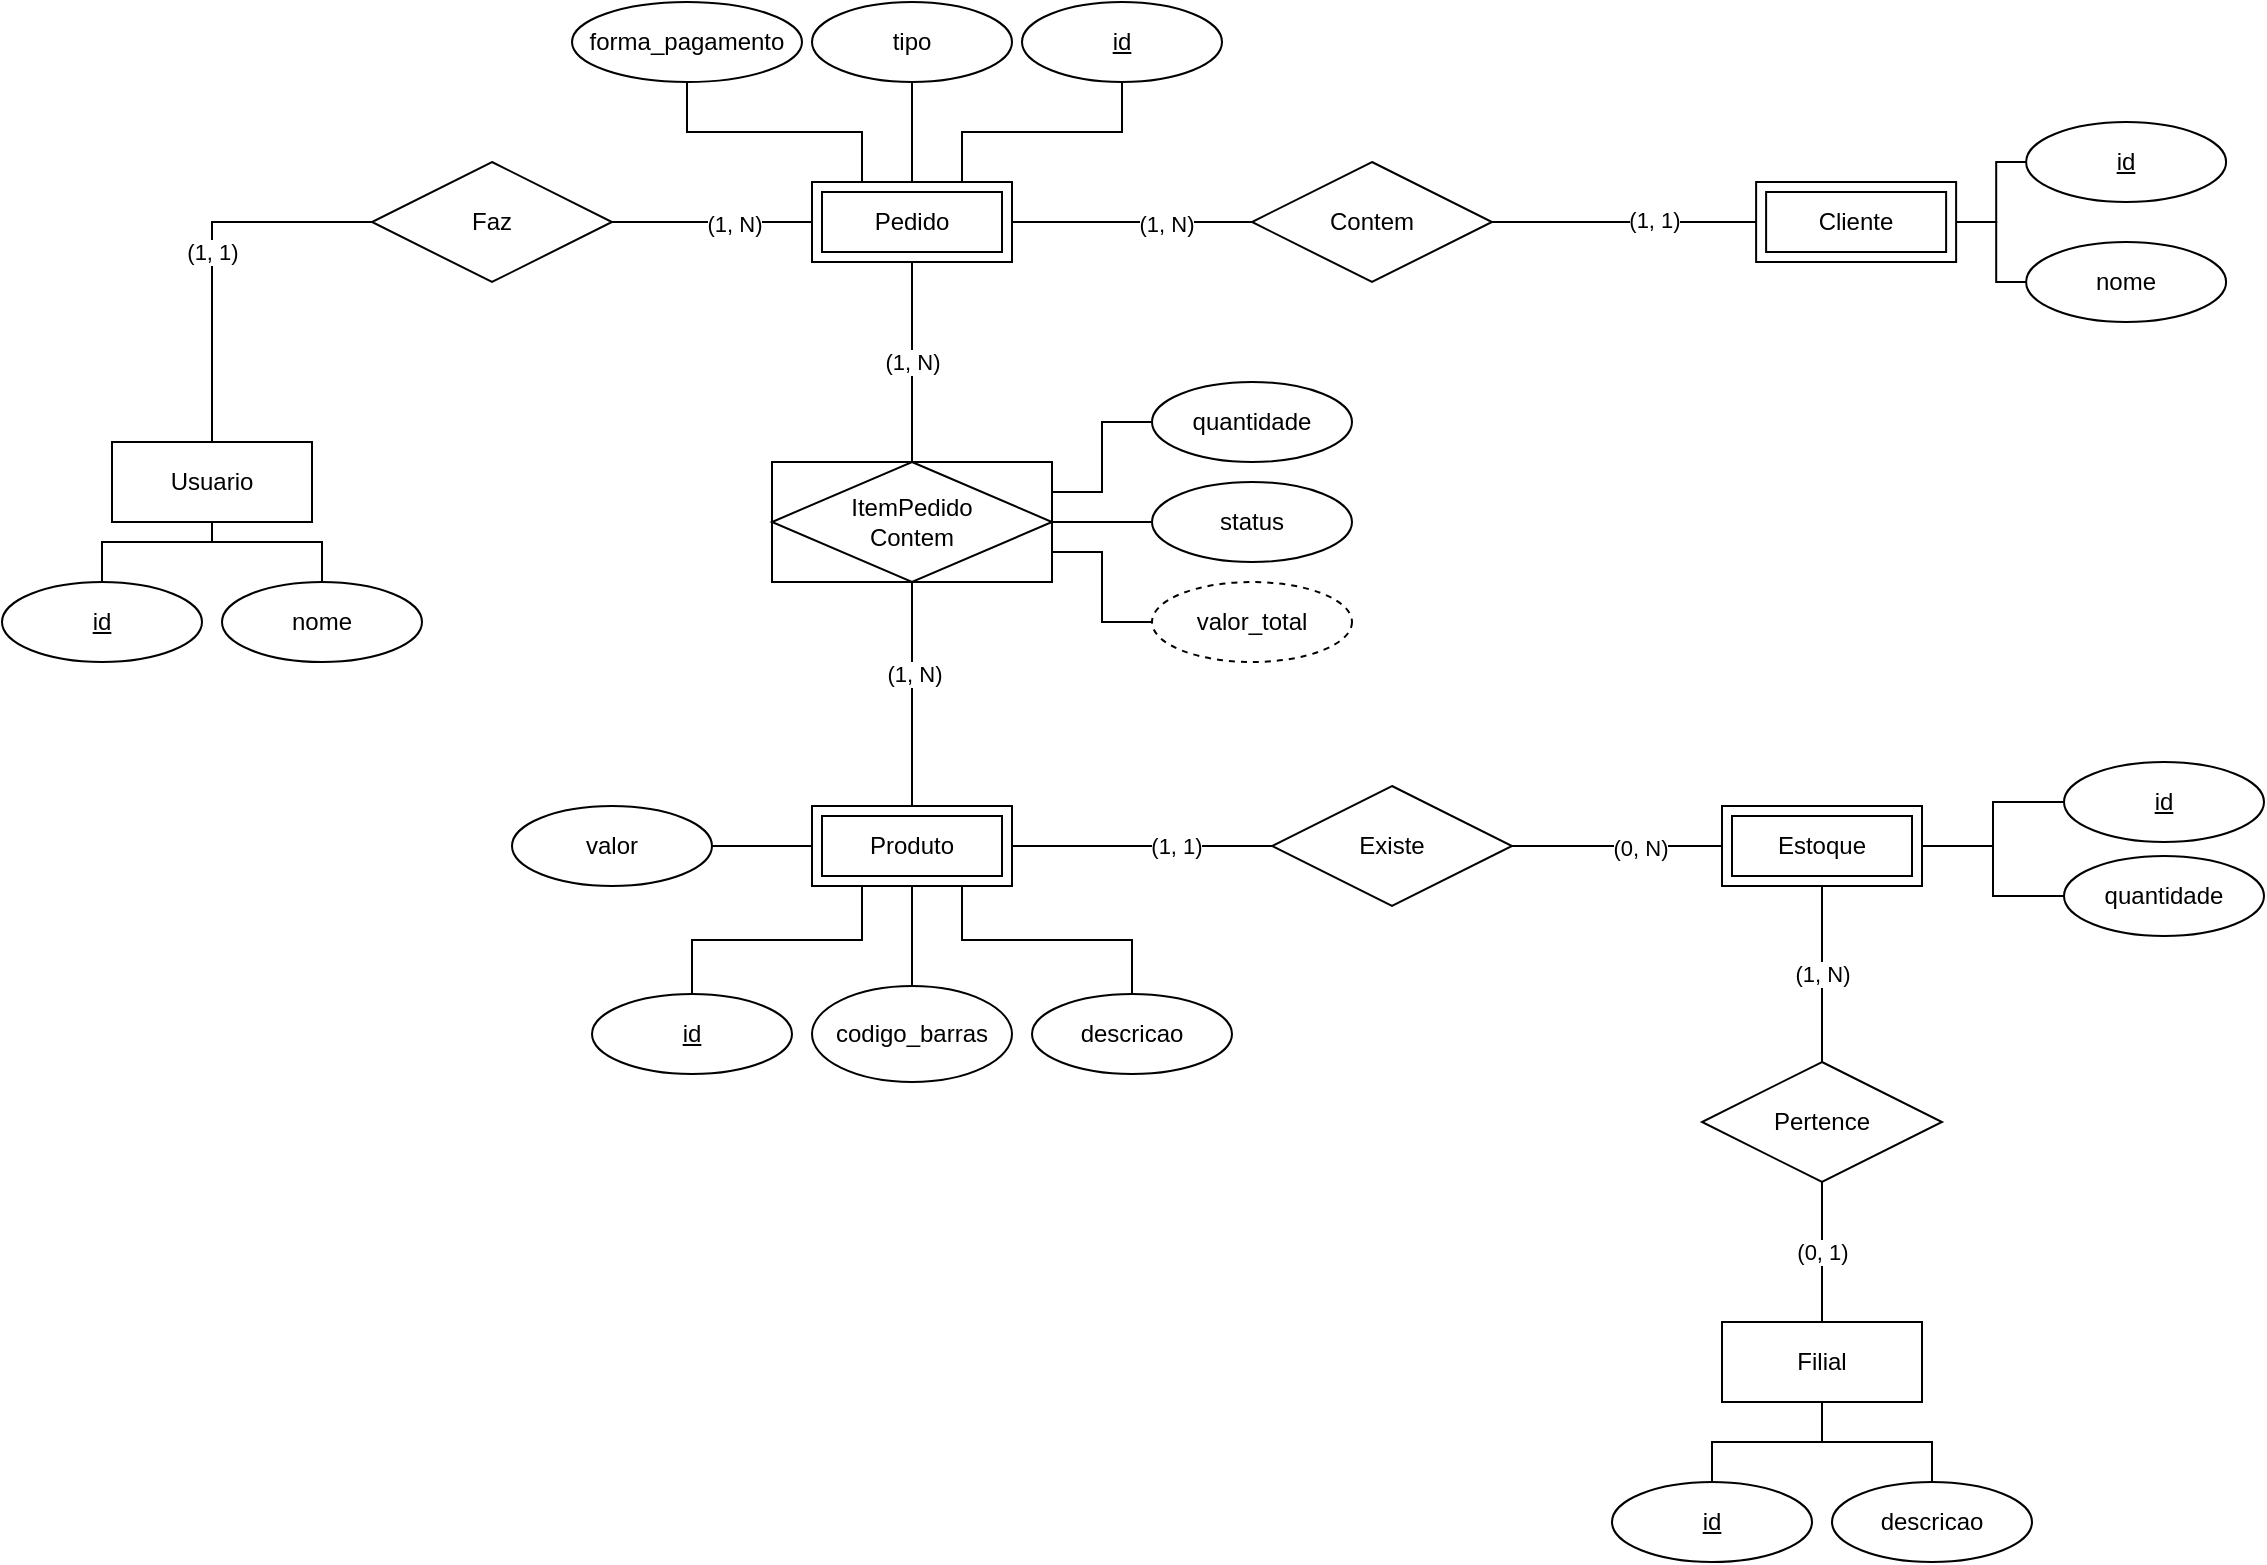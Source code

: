 <mxfile version="13.0.3" type="device"><diagram id="99z4qGQoj8Nk7deUB3dc" name="Page-1"><mxGraphModel dx="2500" dy="992" grid="1" gridSize="10" guides="1" tooltips="1" connect="1" arrows="1" fold="1" page="1" pageScale="1" pageWidth="827" pageHeight="1169" math="0" shadow="0"><root><mxCell id="0"/><mxCell id="1" parent="0"/><mxCell id="zkGzrwwqhkDbFu8Qi26O-16" style="edgeStyle=orthogonalEdgeStyle;rounded=0;orthogonalLoop=1;jettySize=auto;html=1;exitX=1;exitY=0.5;exitDx=0;exitDy=0;entryX=0;entryY=0.5;entryDx=0;entryDy=0;endArrow=none;endFill=0;" edge="1" parent="1" source="zkGzrwwqhkDbFu8Qi26O-6" target="zkGzrwwqhkDbFu8Qi26O-15"><mxGeometry relative="1" as="geometry"/></mxCell><mxCell id="zkGzrwwqhkDbFu8Qi26O-32" value="(1, N)" style="edgeLabel;html=1;align=center;verticalAlign=middle;resizable=0;points=[];" vertex="1" connectable="0" parent="zkGzrwwqhkDbFu8Qi26O-16"><mxGeometry x="0.278" y="-1" relative="1" as="geometry"><mxPoint as="offset"/></mxGeometry></mxCell><mxCell id="zkGzrwwqhkDbFu8Qi26O-29" value="(1, N)" style="edgeStyle=orthogonalEdgeStyle;rounded=0;orthogonalLoop=1;jettySize=auto;html=1;exitX=0.5;exitY=1;exitDx=0;exitDy=0;entryX=0.5;entryY=0;entryDx=0;entryDy=0;endArrow=none;endFill=0;" edge="1" parent="1" source="zkGzrwwqhkDbFu8Qi26O-6" target="zkGzrwwqhkDbFu8Qi26O-36"><mxGeometry relative="1" as="geometry"><mxPoint x="450" y="310" as="targetPoint"/></mxGeometry></mxCell><mxCell id="zkGzrwwqhkDbFu8Qi26O-6" value="Pedido" style="shape=ext;margin=3;double=1;whiteSpace=wrap;html=1;align=center;" vertex="1" parent="1"><mxGeometry x="400" y="190" width="100" height="40" as="geometry"/></mxCell><mxCell id="zkGzrwwqhkDbFu8Qi26O-84" style="edgeStyle=orthogonalEdgeStyle;rounded=0;orthogonalLoop=1;jettySize=auto;html=1;exitX=0.5;exitY=1;exitDx=0;exitDy=0;entryX=0.5;entryY=0;entryDx=0;entryDy=0;endArrow=none;endFill=0;" edge="1" parent="1" source="zkGzrwwqhkDbFu8Qi26O-7" target="zkGzrwwqhkDbFu8Qi26O-49"><mxGeometry relative="1" as="geometry"/></mxCell><mxCell id="zkGzrwwqhkDbFu8Qi26O-85" style="edgeStyle=orthogonalEdgeStyle;rounded=0;orthogonalLoop=1;jettySize=auto;html=1;exitX=0.5;exitY=1;exitDx=0;exitDy=0;entryX=0.5;entryY=0;entryDx=0;entryDy=0;endArrow=none;endFill=0;" edge="1" parent="1" source="zkGzrwwqhkDbFu8Qi26O-7" target="zkGzrwwqhkDbFu8Qi26O-50"><mxGeometry relative="1" as="geometry"/></mxCell><mxCell id="zkGzrwwqhkDbFu8Qi26O-7" value="Filial" style="whiteSpace=wrap;html=1;align=center;" vertex="1" parent="1"><mxGeometry x="855" y="760" width="100" height="40" as="geometry"/></mxCell><mxCell id="zkGzrwwqhkDbFu8Qi26O-13" value="(1, 1)" style="edgeStyle=orthogonalEdgeStyle;rounded=0;orthogonalLoop=1;jettySize=auto;html=1;exitX=0.5;exitY=0;exitDx=0;exitDy=0;entryX=0;entryY=0.5;entryDx=0;entryDy=0;endArrow=none;endFill=0;" edge="1" parent="1" source="zkGzrwwqhkDbFu8Qi26O-8" target="zkGzrwwqhkDbFu8Qi26O-12"><mxGeometry relative="1" as="geometry"/></mxCell><mxCell id="zkGzrwwqhkDbFu8Qi26O-8" value="Usuario" style="whiteSpace=wrap;html=1;align=center;" vertex="1" parent="1"><mxGeometry x="50" y="320" width="100" height="40" as="geometry"/></mxCell><mxCell id="zkGzrwwqhkDbFu8Qi26O-94" style="edgeStyle=orthogonalEdgeStyle;rounded=0;orthogonalLoop=1;jettySize=auto;html=1;exitX=1;exitY=0.5;exitDx=0;exitDy=0;entryX=0;entryY=0.5;entryDx=0;entryDy=0;endArrow=none;endFill=0;" edge="1" parent="1" source="zkGzrwwqhkDbFu8Qi26O-9" target="zkGzrwwqhkDbFu8Qi26O-92"><mxGeometry relative="1" as="geometry"/></mxCell><mxCell id="zkGzrwwqhkDbFu8Qi26O-95" style="edgeStyle=orthogonalEdgeStyle;rounded=0;orthogonalLoop=1;jettySize=auto;html=1;exitX=1;exitY=0.5;exitDx=0;exitDy=0;entryX=0;entryY=0.5;entryDx=0;entryDy=0;endArrow=none;endFill=0;" edge="1" parent="1" source="zkGzrwwqhkDbFu8Qi26O-9" target="zkGzrwwqhkDbFu8Qi26O-93"><mxGeometry relative="1" as="geometry"/></mxCell><mxCell id="zkGzrwwqhkDbFu8Qi26O-9" value="Cliente" style="shape=ext;margin=3;double=1;whiteSpace=wrap;html=1;align=center;" vertex="1" parent="1"><mxGeometry x="872.06" y="190" width="100" height="40" as="geometry"/></mxCell><mxCell id="zkGzrwwqhkDbFu8Qi26O-26" value="(1, N)" style="edgeStyle=orthogonalEdgeStyle;rounded=0;orthogonalLoop=1;jettySize=auto;html=1;exitX=0.5;exitY=1;exitDx=0;exitDy=0;entryX=0.5;entryY=0;entryDx=0;entryDy=0;endArrow=none;endFill=0;" edge="1" parent="1" source="zkGzrwwqhkDbFu8Qi26O-11" target="zkGzrwwqhkDbFu8Qi26O-25"><mxGeometry relative="1" as="geometry"/></mxCell><mxCell id="zkGzrwwqhkDbFu8Qi26O-11" value="Estoque" style="shape=ext;margin=3;double=1;whiteSpace=wrap;html=1;align=center;" vertex="1" parent="1"><mxGeometry x="855" y="502" width="100" height="40" as="geometry"/></mxCell><mxCell id="zkGzrwwqhkDbFu8Qi26O-14" style="edgeStyle=orthogonalEdgeStyle;rounded=0;orthogonalLoop=1;jettySize=auto;html=1;exitX=1;exitY=0.5;exitDx=0;exitDy=0;entryX=0;entryY=0.5;entryDx=0;entryDy=0;endArrow=none;endFill=0;" edge="1" parent="1" source="zkGzrwwqhkDbFu8Qi26O-12" target="zkGzrwwqhkDbFu8Qi26O-6"><mxGeometry relative="1" as="geometry"/></mxCell><mxCell id="zkGzrwwqhkDbFu8Qi26O-31" value="(1, N)" style="edgeLabel;html=1;align=center;verticalAlign=middle;resizable=0;points=[];" vertex="1" connectable="0" parent="zkGzrwwqhkDbFu8Qi26O-14"><mxGeometry x="0.217" y="-1" relative="1" as="geometry"><mxPoint as="offset"/></mxGeometry></mxCell><mxCell id="zkGzrwwqhkDbFu8Qi26O-12" value="Faz" style="shape=rhombus;perimeter=rhombusPerimeter;whiteSpace=wrap;html=1;align=center;" vertex="1" parent="1"><mxGeometry x="180" y="180" width="120" height="60" as="geometry"/></mxCell><mxCell id="zkGzrwwqhkDbFu8Qi26O-17" style="edgeStyle=orthogonalEdgeStyle;rounded=0;orthogonalLoop=1;jettySize=auto;html=1;exitX=1;exitY=0.5;exitDx=0;exitDy=0;entryX=0;entryY=0.5;entryDx=0;entryDy=0;endArrow=none;endFill=0;" edge="1" parent="1" source="zkGzrwwqhkDbFu8Qi26O-15" target="zkGzrwwqhkDbFu8Qi26O-9"><mxGeometry relative="1" as="geometry"/></mxCell><mxCell id="zkGzrwwqhkDbFu8Qi26O-33" value="(1, 1)" style="edgeLabel;html=1;align=center;verticalAlign=middle;resizable=0;points=[];" vertex="1" connectable="0" parent="zkGzrwwqhkDbFu8Qi26O-17"><mxGeometry x="0.217" y="1" relative="1" as="geometry"><mxPoint as="offset"/></mxGeometry></mxCell><mxCell id="zkGzrwwqhkDbFu8Qi26O-15" value="Contem" style="shape=rhombus;perimeter=rhombusPerimeter;whiteSpace=wrap;html=1;align=center;" vertex="1" parent="1"><mxGeometry x="620" y="180" width="120" height="60" as="geometry"/></mxCell><mxCell id="zkGzrwwqhkDbFu8Qi26O-23" style="edgeStyle=orthogonalEdgeStyle;rounded=0;orthogonalLoop=1;jettySize=auto;html=1;exitX=1;exitY=0.5;exitDx=0;exitDy=0;entryX=0;entryY=0.5;entryDx=0;entryDy=0;endArrow=none;endFill=0;" edge="1" parent="1" source="zkGzrwwqhkDbFu8Qi26O-20" target="zkGzrwwqhkDbFu8Qi26O-22"><mxGeometry relative="1" as="geometry"/></mxCell><mxCell id="zkGzrwwqhkDbFu8Qi26O-34" value="(1, 1)" style="edgeLabel;html=1;align=center;verticalAlign=middle;resizable=0;points=[];" vertex="1" connectable="0" parent="zkGzrwwqhkDbFu8Qi26O-23"><mxGeometry x="0.258" relative="1" as="geometry"><mxPoint as="offset"/></mxGeometry></mxCell><mxCell id="zkGzrwwqhkDbFu8Qi26O-42" style="edgeStyle=orthogonalEdgeStyle;rounded=0;orthogonalLoop=1;jettySize=auto;html=1;exitX=0.25;exitY=1;exitDx=0;exitDy=0;entryX=0.5;entryY=0;entryDx=0;entryDy=0;endArrow=none;endFill=0;" edge="1" parent="1" source="zkGzrwwqhkDbFu8Qi26O-20" target="zkGzrwwqhkDbFu8Qi26O-38"><mxGeometry relative="1" as="geometry"/></mxCell><mxCell id="zkGzrwwqhkDbFu8Qi26O-43" style="edgeStyle=orthogonalEdgeStyle;rounded=0;orthogonalLoop=1;jettySize=auto;html=1;exitX=0.5;exitY=1;exitDx=0;exitDy=0;entryX=0.5;entryY=0;entryDx=0;entryDy=0;endArrow=none;endFill=0;" edge="1" parent="1" source="zkGzrwwqhkDbFu8Qi26O-20" target="zkGzrwwqhkDbFu8Qi26O-40"><mxGeometry relative="1" as="geometry"/></mxCell><mxCell id="zkGzrwwqhkDbFu8Qi26O-44" style="edgeStyle=orthogonalEdgeStyle;rounded=0;orthogonalLoop=1;jettySize=auto;html=1;exitX=0.75;exitY=1;exitDx=0;exitDy=0;entryX=0.5;entryY=0;entryDx=0;entryDy=0;endArrow=none;endFill=0;" edge="1" parent="1" source="zkGzrwwqhkDbFu8Qi26O-20" target="zkGzrwwqhkDbFu8Qi26O-41"><mxGeometry relative="1" as="geometry"/></mxCell><mxCell id="zkGzrwwqhkDbFu8Qi26O-20" value="Produto" style="shape=ext;margin=3;double=1;whiteSpace=wrap;html=1;align=center;" vertex="1" parent="1"><mxGeometry x="400" y="502" width="100" height="40" as="geometry"/></mxCell><mxCell id="zkGzrwwqhkDbFu8Qi26O-24" style="edgeStyle=orthogonalEdgeStyle;rounded=0;orthogonalLoop=1;jettySize=auto;html=1;exitX=1;exitY=0.5;exitDx=0;exitDy=0;entryX=0;entryY=0.5;entryDx=0;entryDy=0;endArrow=none;endFill=0;" edge="1" parent="1" source="zkGzrwwqhkDbFu8Qi26O-22" target="zkGzrwwqhkDbFu8Qi26O-11"><mxGeometry relative="1" as="geometry"/></mxCell><mxCell id="zkGzrwwqhkDbFu8Qi26O-35" value="(0, N)" style="edgeLabel;html=1;align=center;verticalAlign=middle;resizable=0;points=[];" vertex="1" connectable="0" parent="zkGzrwwqhkDbFu8Qi26O-24"><mxGeometry x="0.217" y="-1" relative="1" as="geometry"><mxPoint as="offset"/></mxGeometry></mxCell><mxCell id="zkGzrwwqhkDbFu8Qi26O-22" value="Existe" style="shape=rhombus;perimeter=rhombusPerimeter;whiteSpace=wrap;html=1;align=center;" vertex="1" parent="1"><mxGeometry x="630" y="492" width="120" height="60" as="geometry"/></mxCell><mxCell id="zkGzrwwqhkDbFu8Qi26O-27" value="(0, 1)" style="edgeStyle=orthogonalEdgeStyle;rounded=0;orthogonalLoop=1;jettySize=auto;html=1;exitX=0.5;exitY=1;exitDx=0;exitDy=0;entryX=0.5;entryY=0;entryDx=0;entryDy=0;endArrow=none;endFill=0;" edge="1" parent="1" source="zkGzrwwqhkDbFu8Qi26O-25" target="zkGzrwwqhkDbFu8Qi26O-7"><mxGeometry relative="1" as="geometry"/></mxCell><mxCell id="zkGzrwwqhkDbFu8Qi26O-25" value="Pertence" style="shape=rhombus;perimeter=rhombusPerimeter;whiteSpace=wrap;html=1;align=center;" vertex="1" parent="1"><mxGeometry x="845" y="630" width="120" height="60" as="geometry"/></mxCell><mxCell id="zkGzrwwqhkDbFu8Qi26O-30" style="edgeStyle=orthogonalEdgeStyle;rounded=0;orthogonalLoop=1;jettySize=auto;html=1;exitX=0.5;exitY=1;exitDx=0;exitDy=0;entryX=0.5;entryY=0;entryDx=0;entryDy=0;endArrow=none;endFill=0;" edge="1" parent="1" source="zkGzrwwqhkDbFu8Qi26O-36" target="zkGzrwwqhkDbFu8Qi26O-20"><mxGeometry relative="1" as="geometry"><mxPoint x="450" y="422" as="sourcePoint"/></mxGeometry></mxCell><mxCell id="zkGzrwwqhkDbFu8Qi26O-37" value="(1, N)" style="edgeLabel;html=1;align=center;verticalAlign=middle;resizable=0;points=[];" vertex="1" connectable="0" parent="zkGzrwwqhkDbFu8Qi26O-30"><mxGeometry x="-0.176" y="1" relative="1" as="geometry"><mxPoint as="offset"/></mxGeometry></mxCell><mxCell id="zkGzrwwqhkDbFu8Qi26O-36" value="ItemPedido&lt;br&gt;Contem" style="shape=associativeEntity;whiteSpace=wrap;html=1;align=center;" vertex="1" parent="1"><mxGeometry x="380" y="330" width="140" height="60" as="geometry"/></mxCell><mxCell id="zkGzrwwqhkDbFu8Qi26O-38" value="id" style="ellipse;whiteSpace=wrap;html=1;align=center;fontStyle=4;" vertex="1" parent="1"><mxGeometry x="290" y="596" width="100" height="40" as="geometry"/></mxCell><mxCell id="zkGzrwwqhkDbFu8Qi26O-40" value="codigo_barras" style="ellipse;whiteSpace=wrap;html=1;align=center;" vertex="1" parent="1"><mxGeometry x="400" y="592" width="100" height="48" as="geometry"/></mxCell><mxCell id="zkGzrwwqhkDbFu8Qi26O-41" value="descricao" style="ellipse;whiteSpace=wrap;html=1;align=center;" vertex="1" parent="1"><mxGeometry x="510" y="596" width="100" height="40" as="geometry"/></mxCell><mxCell id="zkGzrwwqhkDbFu8Qi26O-87" style="edgeStyle=orthogonalEdgeStyle;rounded=0;orthogonalLoop=1;jettySize=auto;html=1;exitX=0;exitY=0.5;exitDx=0;exitDy=0;entryX=1;entryY=0.5;entryDx=0;entryDy=0;endArrow=none;endFill=0;" edge="1" parent="1" source="zkGzrwwqhkDbFu8Qi26O-48" target="zkGzrwwqhkDbFu8Qi26O-11"><mxGeometry relative="1" as="geometry"/></mxCell><mxCell id="zkGzrwwqhkDbFu8Qi26O-48" value="quantidade" style="ellipse;whiteSpace=wrap;html=1;align=center;" vertex="1" parent="1"><mxGeometry x="1026" y="527" width="100" height="40" as="geometry"/></mxCell><mxCell id="zkGzrwwqhkDbFu8Qi26O-49" value="id" style="ellipse;whiteSpace=wrap;html=1;align=center;fontStyle=4;" vertex="1" parent="1"><mxGeometry x="800" y="840" width="100" height="40" as="geometry"/></mxCell><mxCell id="zkGzrwwqhkDbFu8Qi26O-50" value="descricao" style="ellipse;whiteSpace=wrap;html=1;align=center;" vertex="1" parent="1"><mxGeometry x="910" y="840" width="100" height="40" as="geometry"/></mxCell><mxCell id="zkGzrwwqhkDbFu8Qi26O-73" style="edgeStyle=orthogonalEdgeStyle;rounded=0;orthogonalLoop=1;jettySize=auto;html=1;exitX=0;exitY=0.5;exitDx=0;exitDy=0;entryX=1;entryY=0.5;entryDx=0;entryDy=0;endArrow=none;endFill=0;" edge="1" parent="1" source="zkGzrwwqhkDbFu8Qi26O-51" target="zkGzrwwqhkDbFu8Qi26O-36"><mxGeometry relative="1" as="geometry"/></mxCell><mxCell id="zkGzrwwqhkDbFu8Qi26O-51" value="status" style="ellipse;whiteSpace=wrap;html=1;align=center;" vertex="1" parent="1"><mxGeometry x="570" y="340" width="100" height="40" as="geometry"/></mxCell><mxCell id="zkGzrwwqhkDbFu8Qi26O-86" style="edgeStyle=orthogonalEdgeStyle;rounded=0;orthogonalLoop=1;jettySize=auto;html=1;exitX=0;exitY=0.5;exitDx=0;exitDy=0;entryX=1;entryY=0.5;entryDx=0;entryDy=0;endArrow=none;endFill=0;" edge="1" parent="1" source="zkGzrwwqhkDbFu8Qi26O-58" target="zkGzrwwqhkDbFu8Qi26O-11"><mxGeometry relative="1" as="geometry"/></mxCell><mxCell id="zkGzrwwqhkDbFu8Qi26O-58" value="id" style="ellipse;whiteSpace=wrap;html=1;align=center;fontStyle=4;" vertex="1" parent="1"><mxGeometry x="1026" y="480" width="100" height="40" as="geometry"/></mxCell><mxCell id="zkGzrwwqhkDbFu8Qi26O-72" style="edgeStyle=orthogonalEdgeStyle;rounded=0;orthogonalLoop=1;jettySize=auto;html=1;exitX=0;exitY=0.5;exitDx=0;exitDy=0;entryX=1;entryY=0.25;entryDx=0;entryDy=0;endArrow=none;endFill=0;" edge="1" parent="1" source="zkGzrwwqhkDbFu8Qi26O-59" target="zkGzrwwqhkDbFu8Qi26O-36"><mxGeometry relative="1" as="geometry"/></mxCell><mxCell id="zkGzrwwqhkDbFu8Qi26O-59" value="quantidade" style="ellipse;whiteSpace=wrap;html=1;align=center;" vertex="1" parent="1"><mxGeometry x="570" y="290" width="100" height="40" as="geometry"/></mxCell><mxCell id="zkGzrwwqhkDbFu8Qi26O-61" style="edgeStyle=orthogonalEdgeStyle;rounded=0;orthogonalLoop=1;jettySize=auto;html=1;exitX=1;exitY=0.5;exitDx=0;exitDy=0;entryX=0;entryY=0.5;entryDx=0;entryDy=0;endArrow=none;endFill=0;" edge="1" parent="1" source="zkGzrwwqhkDbFu8Qi26O-60" target="zkGzrwwqhkDbFu8Qi26O-20"><mxGeometry relative="1" as="geometry"/></mxCell><mxCell id="zkGzrwwqhkDbFu8Qi26O-60" value="valor" style="ellipse;whiteSpace=wrap;html=1;align=center;" vertex="1" parent="1"><mxGeometry x="250" y="502" width="100" height="40" as="geometry"/></mxCell><mxCell id="zkGzrwwqhkDbFu8Qi26O-74" style="edgeStyle=orthogonalEdgeStyle;rounded=0;orthogonalLoop=1;jettySize=auto;html=1;exitX=0;exitY=0.5;exitDx=0;exitDy=0;entryX=1;entryY=0.75;entryDx=0;entryDy=0;endArrow=none;endFill=0;" edge="1" parent="1" source="zkGzrwwqhkDbFu8Qi26O-63" target="zkGzrwwqhkDbFu8Qi26O-36"><mxGeometry relative="1" as="geometry"/></mxCell><mxCell id="zkGzrwwqhkDbFu8Qi26O-63" value="valor_total" style="ellipse;whiteSpace=wrap;html=1;align=center;dashed=1;" vertex="1" parent="1"><mxGeometry x="570" y="390" width="100" height="40" as="geometry"/></mxCell><mxCell id="zkGzrwwqhkDbFu8Qi26O-81" style="edgeStyle=orthogonalEdgeStyle;rounded=0;orthogonalLoop=1;jettySize=auto;html=1;exitX=0.5;exitY=1;exitDx=0;exitDy=0;entryX=0.25;entryY=0;entryDx=0;entryDy=0;endArrow=none;endFill=0;" edge="1" parent="1" source="zkGzrwwqhkDbFu8Qi26O-75" target="zkGzrwwqhkDbFu8Qi26O-6"><mxGeometry relative="1" as="geometry"/></mxCell><mxCell id="zkGzrwwqhkDbFu8Qi26O-75" value="forma_pagamento" style="ellipse;whiteSpace=wrap;html=1;align=center;" vertex="1" parent="1"><mxGeometry x="280" y="100" width="115" height="40" as="geometry"/></mxCell><mxCell id="zkGzrwwqhkDbFu8Qi26O-82" style="edgeStyle=orthogonalEdgeStyle;rounded=0;orthogonalLoop=1;jettySize=auto;html=1;exitX=0.5;exitY=1;exitDx=0;exitDy=0;entryX=0.5;entryY=0;entryDx=0;entryDy=0;endArrow=none;endFill=0;" edge="1" parent="1" source="zkGzrwwqhkDbFu8Qi26O-79" target="zkGzrwwqhkDbFu8Qi26O-6"><mxGeometry relative="1" as="geometry"/></mxCell><mxCell id="zkGzrwwqhkDbFu8Qi26O-79" value="tipo" style="ellipse;whiteSpace=wrap;html=1;align=center;" vertex="1" parent="1"><mxGeometry x="400" y="100" width="100" height="40" as="geometry"/></mxCell><mxCell id="zkGzrwwqhkDbFu8Qi26O-83" style="edgeStyle=orthogonalEdgeStyle;rounded=0;orthogonalLoop=1;jettySize=auto;html=1;exitX=0.5;exitY=1;exitDx=0;exitDy=0;entryX=0.75;entryY=0;entryDx=0;entryDy=0;endArrow=none;endFill=0;" edge="1" parent="1" source="zkGzrwwqhkDbFu8Qi26O-80" target="zkGzrwwqhkDbFu8Qi26O-6"><mxGeometry relative="1" as="geometry"/></mxCell><mxCell id="zkGzrwwqhkDbFu8Qi26O-80" value="id" style="ellipse;whiteSpace=wrap;html=1;align=center;fontStyle=4;" vertex="1" parent="1"><mxGeometry x="505" y="100" width="100" height="40" as="geometry"/></mxCell><mxCell id="zkGzrwwqhkDbFu8Qi26O-90" style="edgeStyle=orthogonalEdgeStyle;rounded=0;orthogonalLoop=1;jettySize=auto;html=1;exitX=0.5;exitY=0;exitDx=0;exitDy=0;entryX=0.5;entryY=1;entryDx=0;entryDy=0;endArrow=none;endFill=0;" edge="1" parent="1" source="zkGzrwwqhkDbFu8Qi26O-88" target="zkGzrwwqhkDbFu8Qi26O-8"><mxGeometry relative="1" as="geometry"/></mxCell><mxCell id="zkGzrwwqhkDbFu8Qi26O-88" value="id" style="ellipse;whiteSpace=wrap;html=1;align=center;fontStyle=4;" vertex="1" parent="1"><mxGeometry x="-5" y="390" width="100" height="40" as="geometry"/></mxCell><mxCell id="zkGzrwwqhkDbFu8Qi26O-91" style="edgeStyle=orthogonalEdgeStyle;rounded=0;orthogonalLoop=1;jettySize=auto;html=1;exitX=0.5;exitY=0;exitDx=0;exitDy=0;entryX=0.5;entryY=1;entryDx=0;entryDy=0;endArrow=none;endFill=0;" edge="1" parent="1" source="zkGzrwwqhkDbFu8Qi26O-89" target="zkGzrwwqhkDbFu8Qi26O-8"><mxGeometry relative="1" as="geometry"/></mxCell><mxCell id="zkGzrwwqhkDbFu8Qi26O-89" value="nome" style="ellipse;whiteSpace=wrap;html=1;align=center;" vertex="1" parent="1"><mxGeometry x="105" y="390" width="100" height="40" as="geometry"/></mxCell><mxCell id="zkGzrwwqhkDbFu8Qi26O-92" value="id" style="ellipse;whiteSpace=wrap;html=1;align=center;fontStyle=4;" vertex="1" parent="1"><mxGeometry x="1007.06" y="160" width="100" height="40" as="geometry"/></mxCell><mxCell id="zkGzrwwqhkDbFu8Qi26O-93" value="nome" style="ellipse;whiteSpace=wrap;html=1;align=center;" vertex="1" parent="1"><mxGeometry x="1007.06" y="220" width="100" height="40" as="geometry"/></mxCell></root></mxGraphModel></diagram></mxfile>